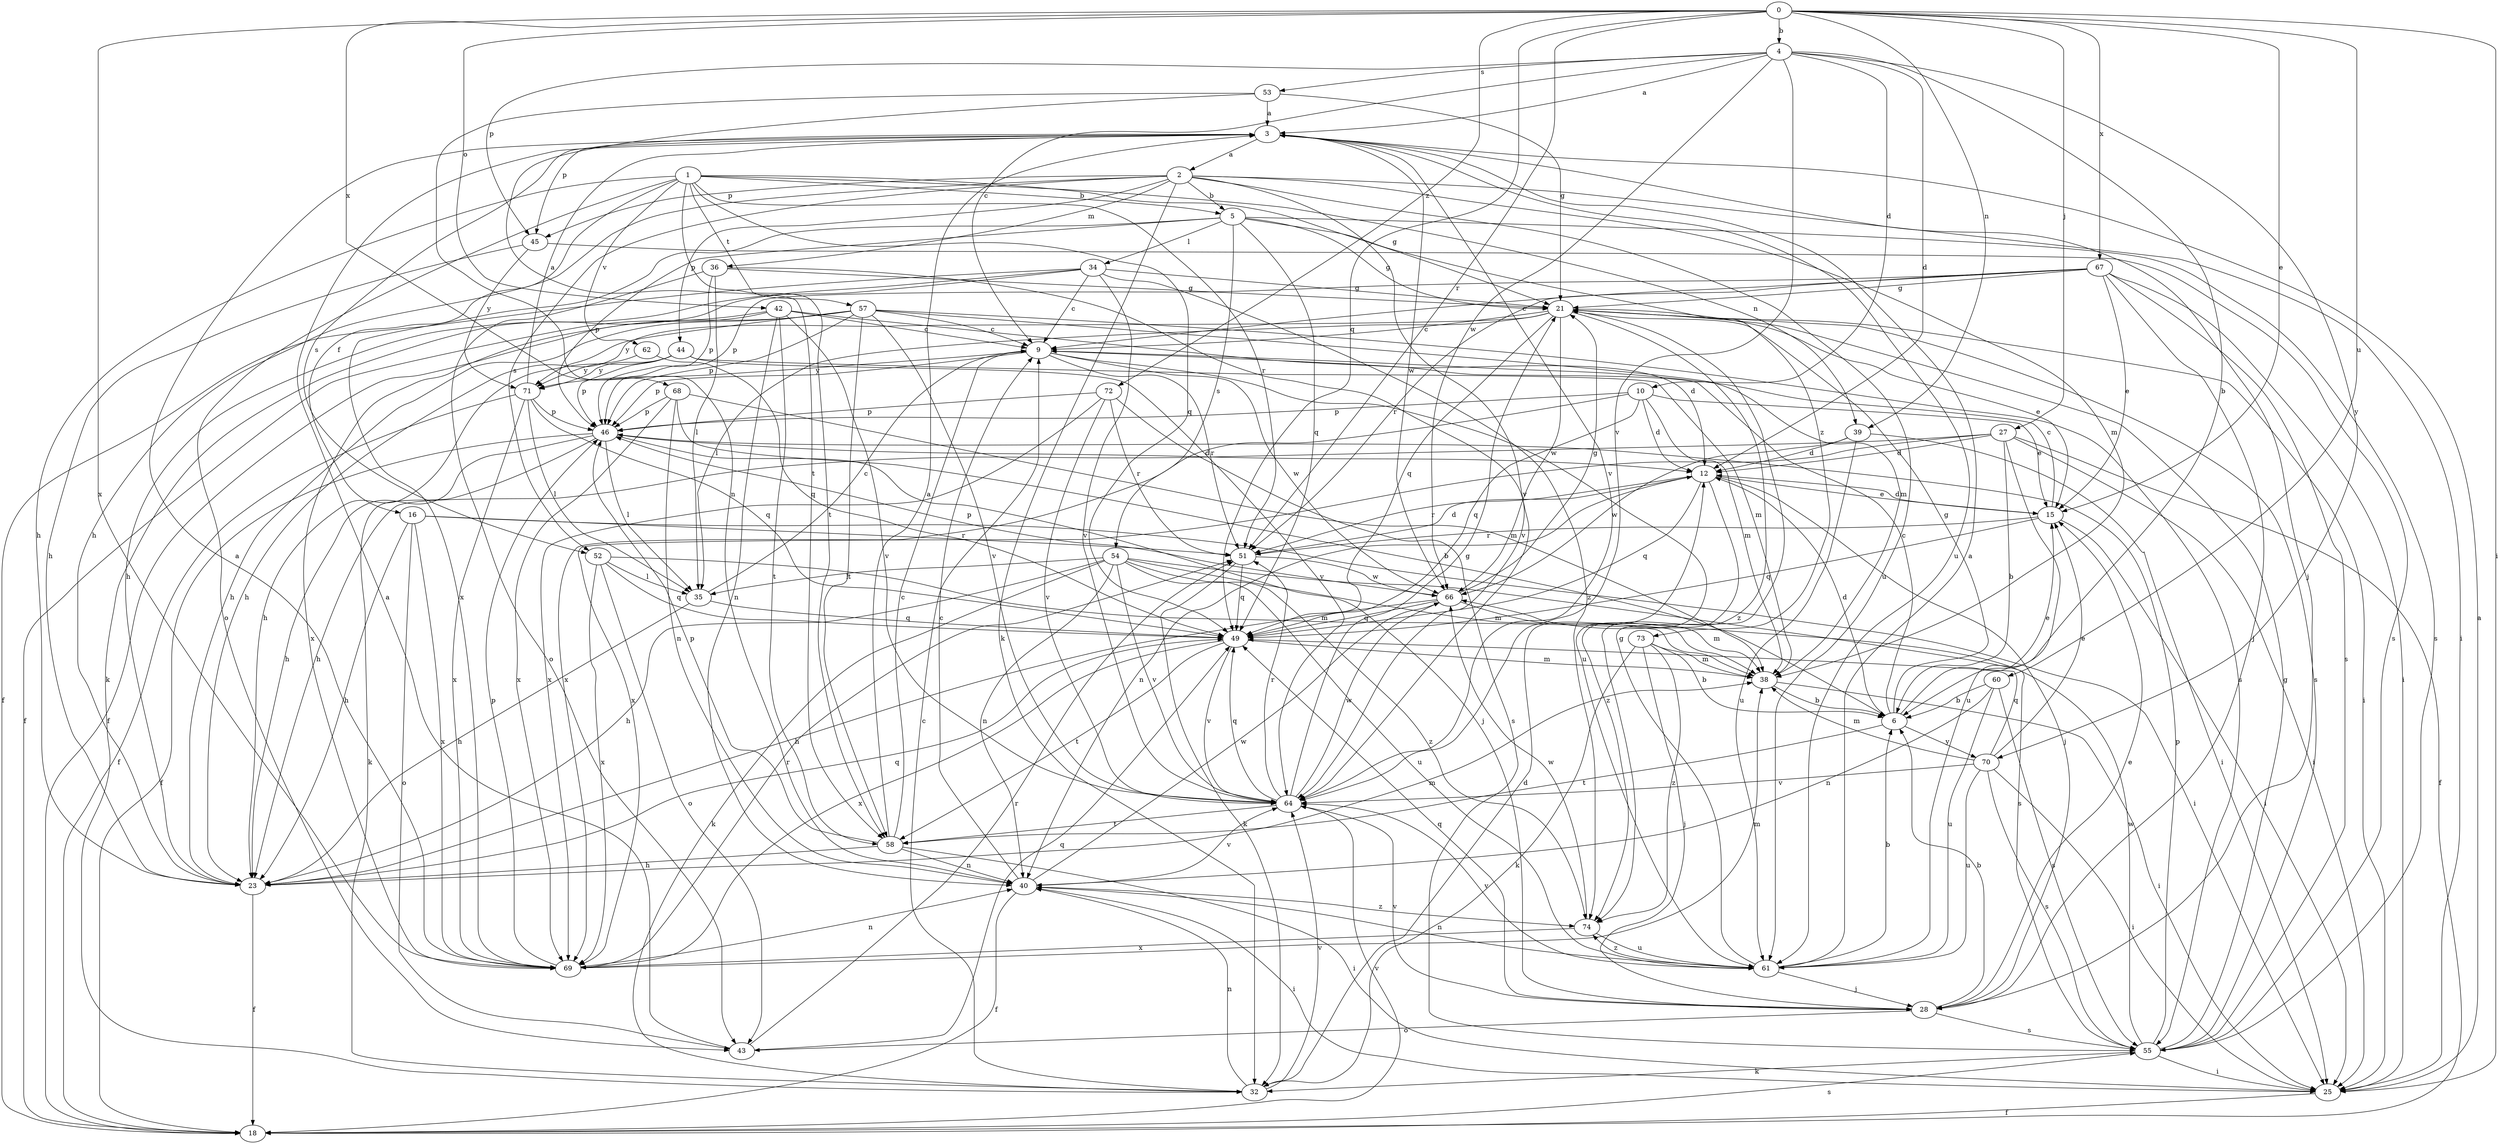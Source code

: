 strict digraph  {
0;
1;
2;
3;
4;
5;
6;
9;
10;
12;
15;
16;
18;
21;
23;
25;
27;
28;
32;
34;
35;
36;
38;
39;
40;
42;
43;
44;
45;
46;
49;
51;
52;
53;
54;
55;
57;
58;
60;
61;
62;
64;
66;
67;
68;
69;
70;
71;
72;
73;
74;
0 -> 4  [label=b];
0 -> 15  [label=e];
0 -> 25  [label=i];
0 -> 27  [label=j];
0 -> 39  [label=n];
0 -> 42  [label=o];
0 -> 49  [label=q];
0 -> 51  [label=r];
0 -> 60  [label=u];
0 -> 67  [label=x];
0 -> 68  [label=x];
0 -> 69  [label=x];
0 -> 72  [label=z];
1 -> 5  [label=b];
1 -> 16  [label=f];
1 -> 21  [label=g];
1 -> 23  [label=h];
1 -> 39  [label=n];
1 -> 43  [label=o];
1 -> 49  [label=q];
1 -> 51  [label=r];
1 -> 57  [label=t];
1 -> 58  [label=t];
1 -> 62  [label=v];
2 -> 5  [label=b];
2 -> 23  [label=h];
2 -> 25  [label=i];
2 -> 32  [label=k];
2 -> 36  [label=m];
2 -> 38  [label=m];
2 -> 44  [label=p];
2 -> 45  [label=p];
2 -> 52  [label=s];
2 -> 61  [label=u];
2 -> 64  [label=v];
3 -> 2  [label=a];
3 -> 28  [label=j];
3 -> 45  [label=p];
3 -> 52  [label=s];
3 -> 61  [label=u];
3 -> 64  [label=v];
3 -> 66  [label=w];
4 -> 3  [label=a];
4 -> 6  [label=b];
4 -> 9  [label=c];
4 -> 10  [label=d];
4 -> 12  [label=d];
4 -> 45  [label=p];
4 -> 53  [label=s];
4 -> 64  [label=v];
4 -> 66  [label=w];
4 -> 70  [label=y];
5 -> 21  [label=g];
5 -> 34  [label=l];
5 -> 46  [label=p];
5 -> 49  [label=q];
5 -> 54  [label=s];
5 -> 55  [label=s];
5 -> 69  [label=x];
5 -> 73  [label=z];
6 -> 9  [label=c];
6 -> 12  [label=d];
6 -> 15  [label=e];
6 -> 21  [label=g];
6 -> 58  [label=t];
6 -> 70  [label=y];
9 -> 46  [label=p];
9 -> 51  [label=r];
9 -> 61  [label=u];
9 -> 66  [label=w];
9 -> 71  [label=y];
10 -> 12  [label=d];
10 -> 15  [label=e];
10 -> 38  [label=m];
10 -> 46  [label=p];
10 -> 49  [label=q];
10 -> 69  [label=x];
12 -> 15  [label=e];
12 -> 28  [label=j];
12 -> 40  [label=n];
12 -> 49  [label=q];
12 -> 51  [label=r];
12 -> 74  [label=z];
15 -> 9  [label=c];
15 -> 12  [label=d];
15 -> 25  [label=i];
15 -> 49  [label=q];
15 -> 51  [label=r];
16 -> 23  [label=h];
16 -> 25  [label=i];
16 -> 43  [label=o];
16 -> 51  [label=r];
16 -> 69  [label=x];
18 -> 55  [label=s];
18 -> 64  [label=v];
21 -> 9  [label=c];
21 -> 15  [label=e];
21 -> 23  [label=h];
21 -> 25  [label=i];
21 -> 35  [label=l];
21 -> 49  [label=q];
21 -> 55  [label=s];
21 -> 66  [label=w];
21 -> 74  [label=z];
23 -> 18  [label=f];
23 -> 38  [label=m];
23 -> 49  [label=q];
25 -> 3  [label=a];
25 -> 18  [label=f];
27 -> 6  [label=b];
27 -> 12  [label=d];
27 -> 18  [label=f];
27 -> 23  [label=h];
27 -> 25  [label=i];
27 -> 61  [label=u];
27 -> 69  [label=x];
28 -> 6  [label=b];
28 -> 15  [label=e];
28 -> 43  [label=o];
28 -> 49  [label=q];
28 -> 55  [label=s];
28 -> 64  [label=v];
32 -> 9  [label=c];
32 -> 12  [label=d];
32 -> 40  [label=n];
32 -> 64  [label=v];
34 -> 9  [label=c];
34 -> 18  [label=f];
34 -> 21  [label=g];
34 -> 23  [label=h];
34 -> 32  [label=k];
34 -> 64  [label=v];
34 -> 74  [label=z];
35 -> 9  [label=c];
35 -> 23  [label=h];
35 -> 49  [label=q];
36 -> 21  [label=g];
36 -> 35  [label=l];
36 -> 43  [label=o];
36 -> 46  [label=p];
36 -> 64  [label=v];
38 -> 6  [label=b];
38 -> 25  [label=i];
39 -> 12  [label=d];
39 -> 25  [label=i];
39 -> 61  [label=u];
39 -> 66  [label=w];
40 -> 9  [label=c];
40 -> 18  [label=f];
40 -> 25  [label=i];
40 -> 64  [label=v];
40 -> 66  [label=w];
40 -> 74  [label=z];
42 -> 9  [label=c];
42 -> 12  [label=d];
42 -> 18  [label=f];
42 -> 40  [label=n];
42 -> 58  [label=t];
42 -> 64  [label=v];
42 -> 69  [label=x];
43 -> 3  [label=a];
43 -> 49  [label=q];
43 -> 51  [label=r];
44 -> 23  [label=h];
44 -> 38  [label=m];
44 -> 46  [label=p];
44 -> 64  [label=v];
44 -> 71  [label=y];
45 -> 23  [label=h];
45 -> 55  [label=s];
45 -> 71  [label=y];
46 -> 12  [label=d];
46 -> 18  [label=f];
46 -> 23  [label=h];
46 -> 28  [label=j];
46 -> 32  [label=k];
46 -> 35  [label=l];
49 -> 38  [label=m];
49 -> 58  [label=t];
49 -> 64  [label=v];
49 -> 69  [label=x];
51 -> 12  [label=d];
51 -> 32  [label=k];
51 -> 49  [label=q];
51 -> 66  [label=w];
52 -> 35  [label=l];
52 -> 38  [label=m];
52 -> 43  [label=o];
52 -> 49  [label=q];
52 -> 69  [label=x];
53 -> 3  [label=a];
53 -> 21  [label=g];
53 -> 40  [label=n];
53 -> 58  [label=t];
54 -> 23  [label=h];
54 -> 32  [label=k];
54 -> 35  [label=l];
54 -> 38  [label=m];
54 -> 40  [label=n];
54 -> 55  [label=s];
54 -> 61  [label=u];
54 -> 64  [label=v];
54 -> 74  [label=z];
55 -> 21  [label=g];
55 -> 25  [label=i];
55 -> 32  [label=k];
55 -> 46  [label=p];
55 -> 66  [label=w];
57 -> 9  [label=c];
57 -> 18  [label=f];
57 -> 23  [label=h];
57 -> 38  [label=m];
57 -> 46  [label=p];
57 -> 55  [label=s];
57 -> 58  [label=t];
57 -> 64  [label=v];
57 -> 71  [label=y];
58 -> 3  [label=a];
58 -> 9  [label=c];
58 -> 23  [label=h];
58 -> 25  [label=i];
58 -> 40  [label=n];
58 -> 46  [label=p];
60 -> 6  [label=b];
60 -> 40  [label=n];
60 -> 55  [label=s];
60 -> 61  [label=u];
61 -> 3  [label=a];
61 -> 6  [label=b];
61 -> 21  [label=g];
61 -> 28  [label=j];
61 -> 40  [label=n];
61 -> 64  [label=v];
61 -> 74  [label=z];
62 -> 49  [label=q];
62 -> 71  [label=y];
64 -> 21  [label=g];
64 -> 49  [label=q];
64 -> 51  [label=r];
64 -> 58  [label=t];
64 -> 66  [label=w];
66 -> 21  [label=g];
66 -> 23  [label=h];
66 -> 38  [label=m];
66 -> 46  [label=p];
66 -> 49  [label=q];
67 -> 9  [label=c];
67 -> 15  [label=e];
67 -> 21  [label=g];
67 -> 25  [label=i];
67 -> 28  [label=j];
67 -> 46  [label=p];
67 -> 51  [label=r];
67 -> 55  [label=s];
68 -> 6  [label=b];
68 -> 38  [label=m];
68 -> 40  [label=n];
68 -> 46  [label=p];
68 -> 69  [label=x];
69 -> 3  [label=a];
69 -> 38  [label=m];
69 -> 40  [label=n];
69 -> 46  [label=p];
69 -> 51  [label=r];
70 -> 15  [label=e];
70 -> 25  [label=i];
70 -> 38  [label=m];
70 -> 49  [label=q];
70 -> 55  [label=s];
70 -> 61  [label=u];
70 -> 64  [label=v];
71 -> 3  [label=a];
71 -> 18  [label=f];
71 -> 35  [label=l];
71 -> 46  [label=p];
71 -> 49  [label=q];
71 -> 69  [label=x];
72 -> 46  [label=p];
72 -> 51  [label=r];
72 -> 55  [label=s];
72 -> 64  [label=v];
72 -> 69  [label=x];
73 -> 6  [label=b];
73 -> 28  [label=j];
73 -> 32  [label=k];
73 -> 38  [label=m];
73 -> 74  [label=z];
74 -> 61  [label=u];
74 -> 66  [label=w];
74 -> 69  [label=x];
}
